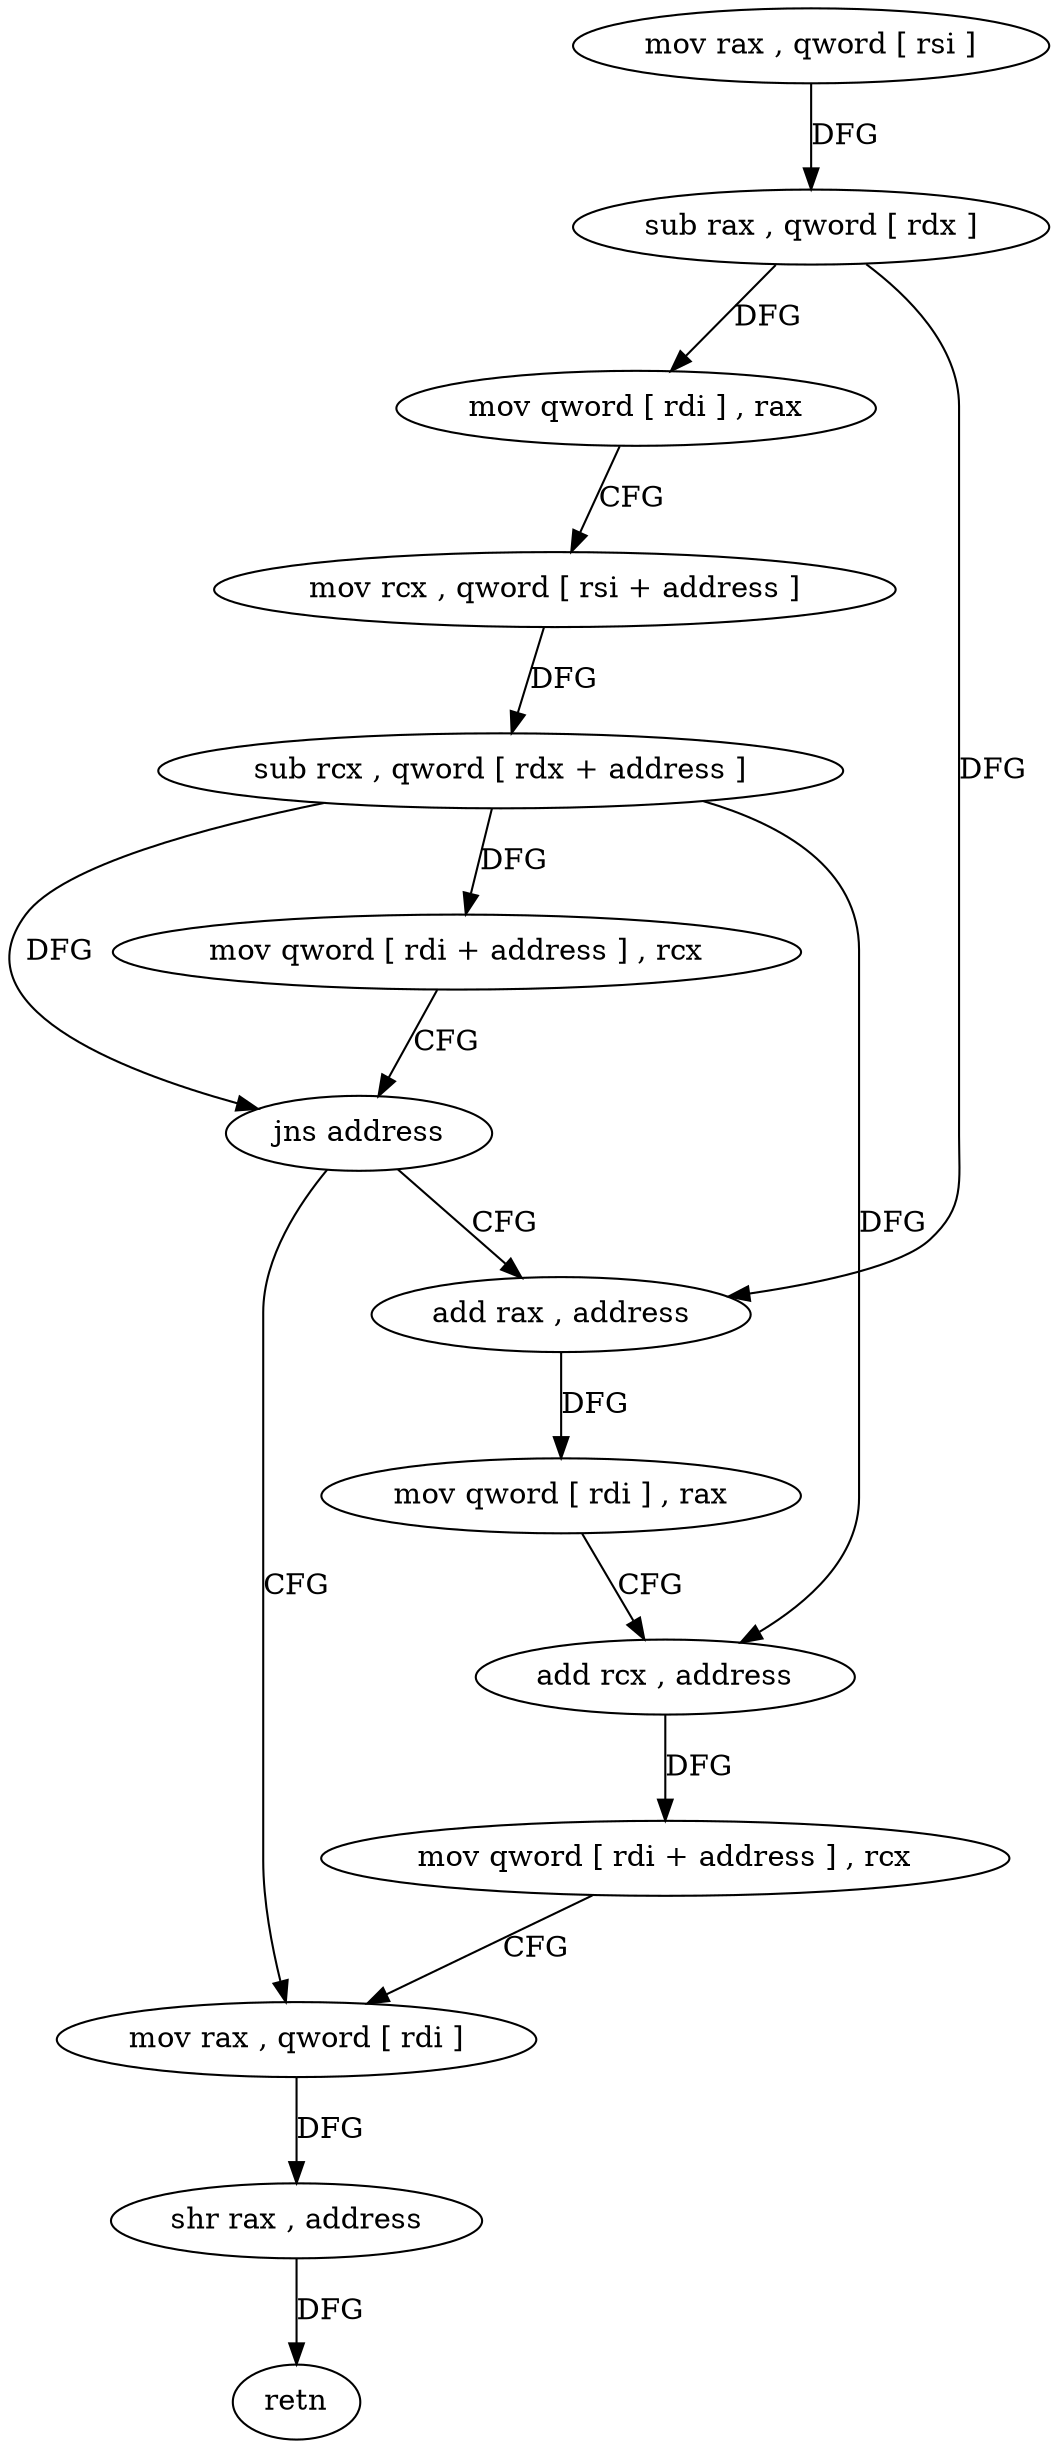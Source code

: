 digraph "func" {
"78992" [label = "mov rax , qword [ rsi ]" ]
"78995" [label = "sub rax , qword [ rdx ]" ]
"78998" [label = "mov qword [ rdi ] , rax" ]
"79001" [label = "mov rcx , qword [ rsi + address ]" ]
"79005" [label = "sub rcx , qword [ rdx + address ]" ]
"79009" [label = "mov qword [ rdi + address ] , rcx" ]
"79013" [label = "jns address" ]
"79033" [label = "mov rax , qword [ rdi ]" ]
"79015" [label = "add rax , address" ]
"79036" [label = "shr rax , address" ]
"79040" [label = "retn" ]
"79019" [label = "mov qword [ rdi ] , rax" ]
"79022" [label = "add rcx , address" ]
"79029" [label = "mov qword [ rdi + address ] , rcx" ]
"78992" -> "78995" [ label = "DFG" ]
"78995" -> "78998" [ label = "DFG" ]
"78995" -> "79015" [ label = "DFG" ]
"78998" -> "79001" [ label = "CFG" ]
"79001" -> "79005" [ label = "DFG" ]
"79005" -> "79009" [ label = "DFG" ]
"79005" -> "79022" [ label = "DFG" ]
"79005" -> "79013" [ label = "DFG" ]
"79009" -> "79013" [ label = "CFG" ]
"79013" -> "79033" [ label = "CFG" ]
"79013" -> "79015" [ label = "CFG" ]
"79033" -> "79036" [ label = "DFG" ]
"79015" -> "79019" [ label = "DFG" ]
"79036" -> "79040" [ label = "DFG" ]
"79019" -> "79022" [ label = "CFG" ]
"79022" -> "79029" [ label = "DFG" ]
"79029" -> "79033" [ label = "CFG" ]
}
